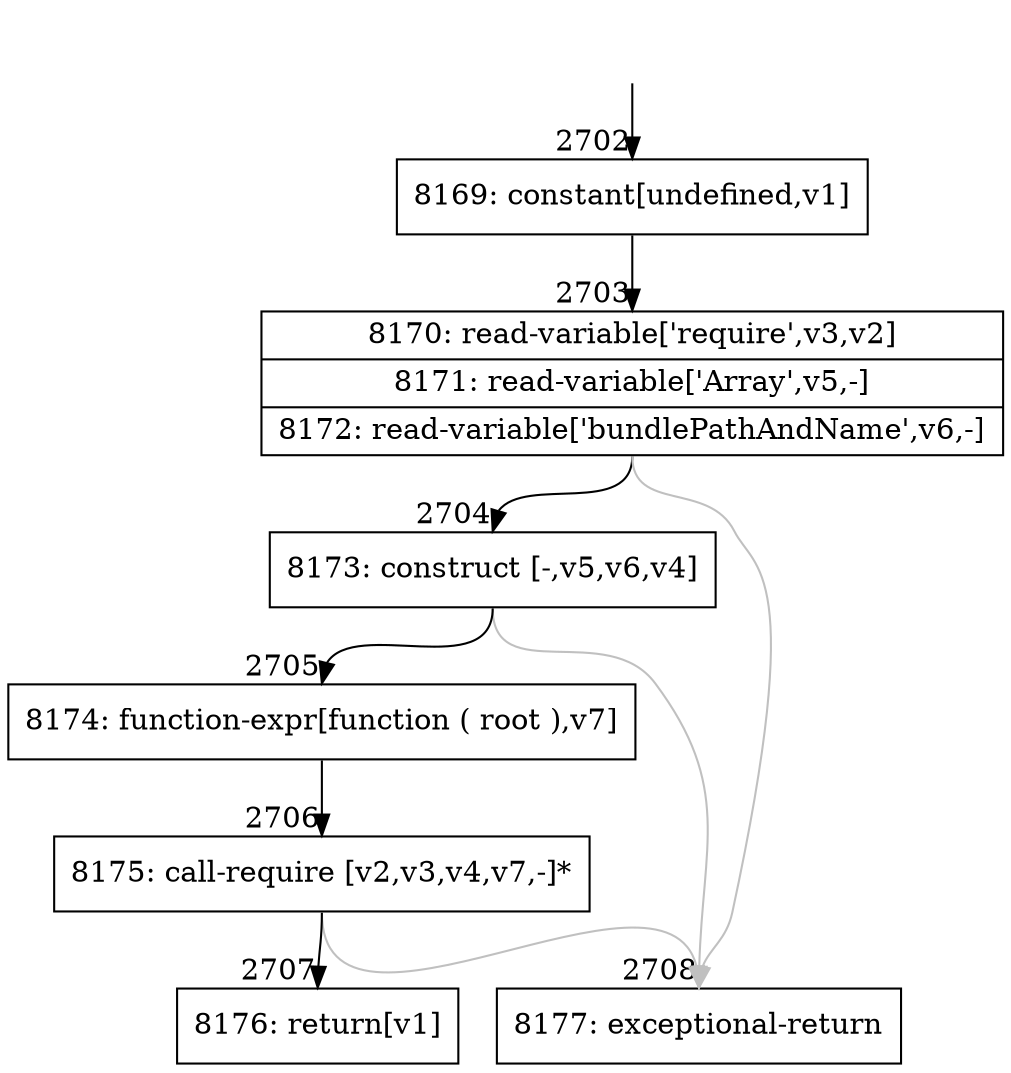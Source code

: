 digraph {
rankdir="TD"
BB_entry159[shape=none,label=""];
BB_entry159 -> BB2702 [tailport=s, headport=n, headlabel="    2702"]
BB2702 [shape=record label="{8169: constant[undefined,v1]}" ] 
BB2702 -> BB2703 [tailport=s, headport=n, headlabel="      2703"]
BB2703 [shape=record label="{8170: read-variable['require',v3,v2]|8171: read-variable['Array',v5,-]|8172: read-variable['bundlePathAndName',v6,-]}" ] 
BB2703 -> BB2704 [tailport=s, headport=n, headlabel="      2704"]
BB2703 -> BB2708 [tailport=s, headport=n, color=gray, headlabel="      2708"]
BB2704 [shape=record label="{8173: construct [-,v5,v6,v4]}" ] 
BB2704 -> BB2705 [tailport=s, headport=n, headlabel="      2705"]
BB2704 -> BB2708 [tailport=s, headport=n, color=gray]
BB2705 [shape=record label="{8174: function-expr[function ( root ),v7]}" ] 
BB2705 -> BB2706 [tailport=s, headport=n, headlabel="      2706"]
BB2706 [shape=record label="{8175: call-require [v2,v3,v4,v7,-]*}" ] 
BB2706 -> BB2707 [tailport=s, headport=n, headlabel="      2707"]
BB2706 -> BB2708 [tailport=s, headport=n, color=gray]
BB2707 [shape=record label="{8176: return[v1]}" ] 
BB2708 [shape=record label="{8177: exceptional-return}" ] 
//#$~ 2962
}
